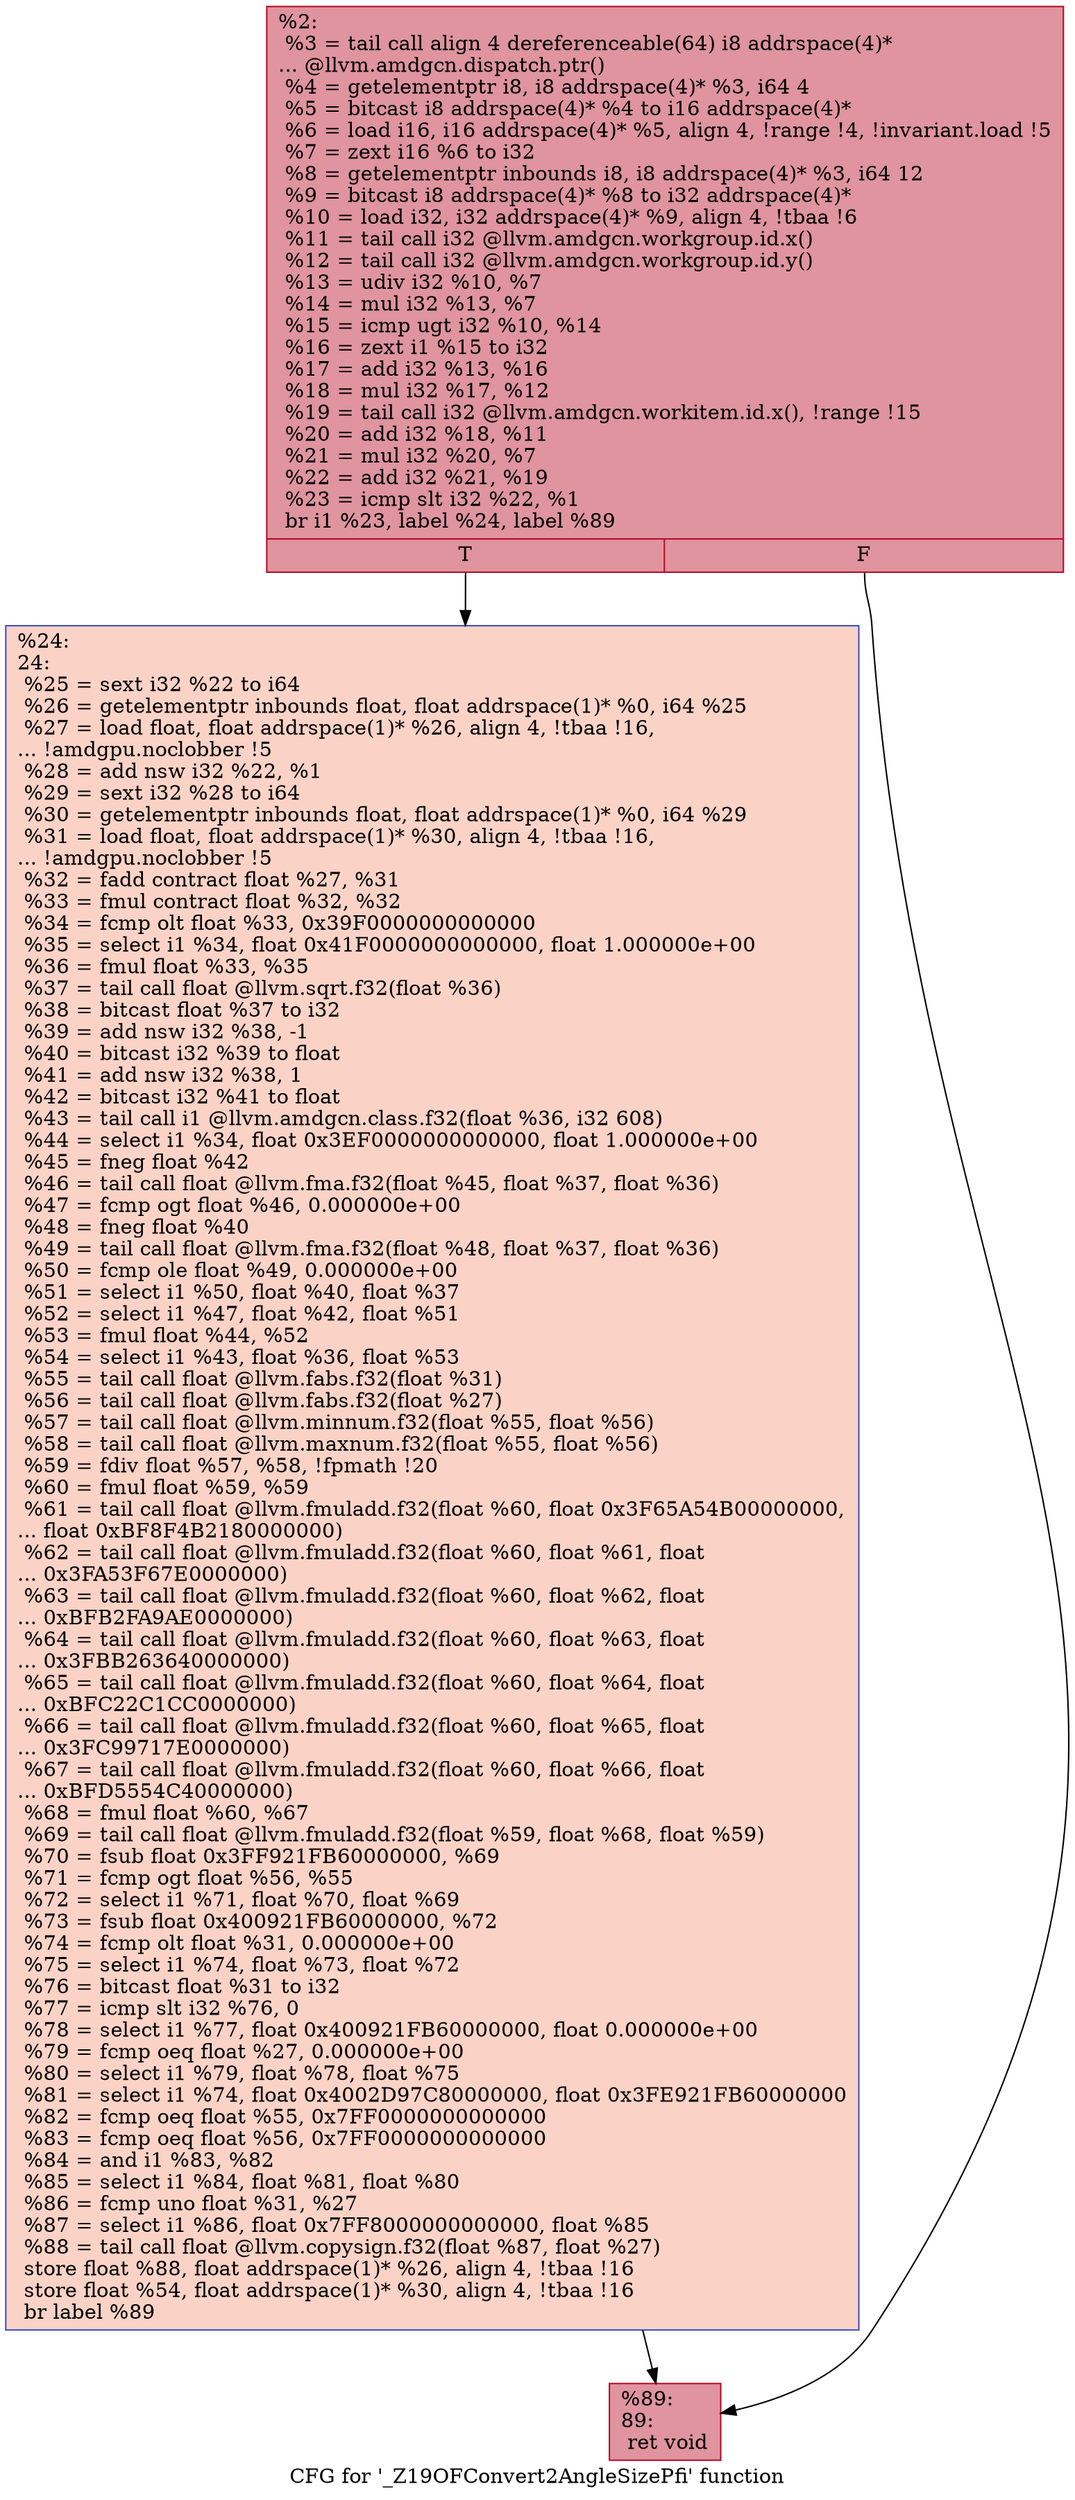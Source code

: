 digraph "CFG for '_Z19OFConvert2AngleSizePfi' function" {
	label="CFG for '_Z19OFConvert2AngleSizePfi' function";

	Node0x4812490 [shape=record,color="#b70d28ff", style=filled, fillcolor="#b70d2870",label="{%2:\l  %3 = tail call align 4 dereferenceable(64) i8 addrspace(4)*\l... @llvm.amdgcn.dispatch.ptr()\l  %4 = getelementptr i8, i8 addrspace(4)* %3, i64 4\l  %5 = bitcast i8 addrspace(4)* %4 to i16 addrspace(4)*\l  %6 = load i16, i16 addrspace(4)* %5, align 4, !range !4, !invariant.load !5\l  %7 = zext i16 %6 to i32\l  %8 = getelementptr inbounds i8, i8 addrspace(4)* %3, i64 12\l  %9 = bitcast i8 addrspace(4)* %8 to i32 addrspace(4)*\l  %10 = load i32, i32 addrspace(4)* %9, align 4, !tbaa !6\l  %11 = tail call i32 @llvm.amdgcn.workgroup.id.x()\l  %12 = tail call i32 @llvm.amdgcn.workgroup.id.y()\l  %13 = udiv i32 %10, %7\l  %14 = mul i32 %13, %7\l  %15 = icmp ugt i32 %10, %14\l  %16 = zext i1 %15 to i32\l  %17 = add i32 %13, %16\l  %18 = mul i32 %17, %12\l  %19 = tail call i32 @llvm.amdgcn.workitem.id.x(), !range !15\l  %20 = add i32 %18, %11\l  %21 = mul i32 %20, %7\l  %22 = add i32 %21, %19\l  %23 = icmp slt i32 %22, %1\l  br i1 %23, label %24, label %89\l|{<s0>T|<s1>F}}"];
	Node0x4812490:s0 -> Node0x4814ce0;
	Node0x4812490:s1 -> Node0x4814d70;
	Node0x4814ce0 [shape=record,color="#3d50c3ff", style=filled, fillcolor="#f59c7d70",label="{%24:\l24:                                               \l  %25 = sext i32 %22 to i64\l  %26 = getelementptr inbounds float, float addrspace(1)* %0, i64 %25\l  %27 = load float, float addrspace(1)* %26, align 4, !tbaa !16,\l... !amdgpu.noclobber !5\l  %28 = add nsw i32 %22, %1\l  %29 = sext i32 %28 to i64\l  %30 = getelementptr inbounds float, float addrspace(1)* %0, i64 %29\l  %31 = load float, float addrspace(1)* %30, align 4, !tbaa !16,\l... !amdgpu.noclobber !5\l  %32 = fadd contract float %27, %31\l  %33 = fmul contract float %32, %32\l  %34 = fcmp olt float %33, 0x39F0000000000000\l  %35 = select i1 %34, float 0x41F0000000000000, float 1.000000e+00\l  %36 = fmul float %33, %35\l  %37 = tail call float @llvm.sqrt.f32(float %36)\l  %38 = bitcast float %37 to i32\l  %39 = add nsw i32 %38, -1\l  %40 = bitcast i32 %39 to float\l  %41 = add nsw i32 %38, 1\l  %42 = bitcast i32 %41 to float\l  %43 = tail call i1 @llvm.amdgcn.class.f32(float %36, i32 608)\l  %44 = select i1 %34, float 0x3EF0000000000000, float 1.000000e+00\l  %45 = fneg float %42\l  %46 = tail call float @llvm.fma.f32(float %45, float %37, float %36)\l  %47 = fcmp ogt float %46, 0.000000e+00\l  %48 = fneg float %40\l  %49 = tail call float @llvm.fma.f32(float %48, float %37, float %36)\l  %50 = fcmp ole float %49, 0.000000e+00\l  %51 = select i1 %50, float %40, float %37\l  %52 = select i1 %47, float %42, float %51\l  %53 = fmul float %44, %52\l  %54 = select i1 %43, float %36, float %53\l  %55 = tail call float @llvm.fabs.f32(float %31)\l  %56 = tail call float @llvm.fabs.f32(float %27)\l  %57 = tail call float @llvm.minnum.f32(float %55, float %56)\l  %58 = tail call float @llvm.maxnum.f32(float %55, float %56)\l  %59 = fdiv float %57, %58, !fpmath !20\l  %60 = fmul float %59, %59\l  %61 = tail call float @llvm.fmuladd.f32(float %60, float 0x3F65A54B00000000,\l... float 0xBF8F4B2180000000)\l  %62 = tail call float @llvm.fmuladd.f32(float %60, float %61, float\l... 0x3FA53F67E0000000)\l  %63 = tail call float @llvm.fmuladd.f32(float %60, float %62, float\l... 0xBFB2FA9AE0000000)\l  %64 = tail call float @llvm.fmuladd.f32(float %60, float %63, float\l... 0x3FBB263640000000)\l  %65 = tail call float @llvm.fmuladd.f32(float %60, float %64, float\l... 0xBFC22C1CC0000000)\l  %66 = tail call float @llvm.fmuladd.f32(float %60, float %65, float\l... 0x3FC99717E0000000)\l  %67 = tail call float @llvm.fmuladd.f32(float %60, float %66, float\l... 0xBFD5554C40000000)\l  %68 = fmul float %60, %67\l  %69 = tail call float @llvm.fmuladd.f32(float %59, float %68, float %59)\l  %70 = fsub float 0x3FF921FB60000000, %69\l  %71 = fcmp ogt float %56, %55\l  %72 = select i1 %71, float %70, float %69\l  %73 = fsub float 0x400921FB60000000, %72\l  %74 = fcmp olt float %31, 0.000000e+00\l  %75 = select i1 %74, float %73, float %72\l  %76 = bitcast float %31 to i32\l  %77 = icmp slt i32 %76, 0\l  %78 = select i1 %77, float 0x400921FB60000000, float 0.000000e+00\l  %79 = fcmp oeq float %27, 0.000000e+00\l  %80 = select i1 %79, float %78, float %75\l  %81 = select i1 %74, float 0x4002D97C80000000, float 0x3FE921FB60000000\l  %82 = fcmp oeq float %55, 0x7FF0000000000000\l  %83 = fcmp oeq float %56, 0x7FF0000000000000\l  %84 = and i1 %83, %82\l  %85 = select i1 %84, float %81, float %80\l  %86 = fcmp uno float %31, %27\l  %87 = select i1 %86, float 0x7FF8000000000000, float %85\l  %88 = tail call float @llvm.copysign.f32(float %87, float %27)\l  store float %88, float addrspace(1)* %26, align 4, !tbaa !16\l  store float %54, float addrspace(1)* %30, align 4, !tbaa !16\l  br label %89\l}"];
	Node0x4814ce0 -> Node0x4814d70;
	Node0x4814d70 [shape=record,color="#b70d28ff", style=filled, fillcolor="#b70d2870",label="{%89:\l89:                                               \l  ret void\l}"];
}
